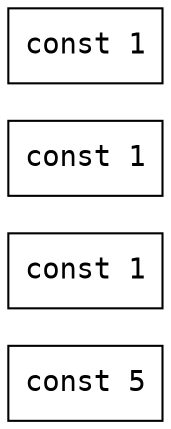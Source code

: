 digraph DF {
  rankdir=LR;
  node [shape=box,fontname="monospace"];
  0 [label="const 5"];
  1 [label="const 1"];
  2 [label="const 1"];
  3 [label="const 1"];
}
